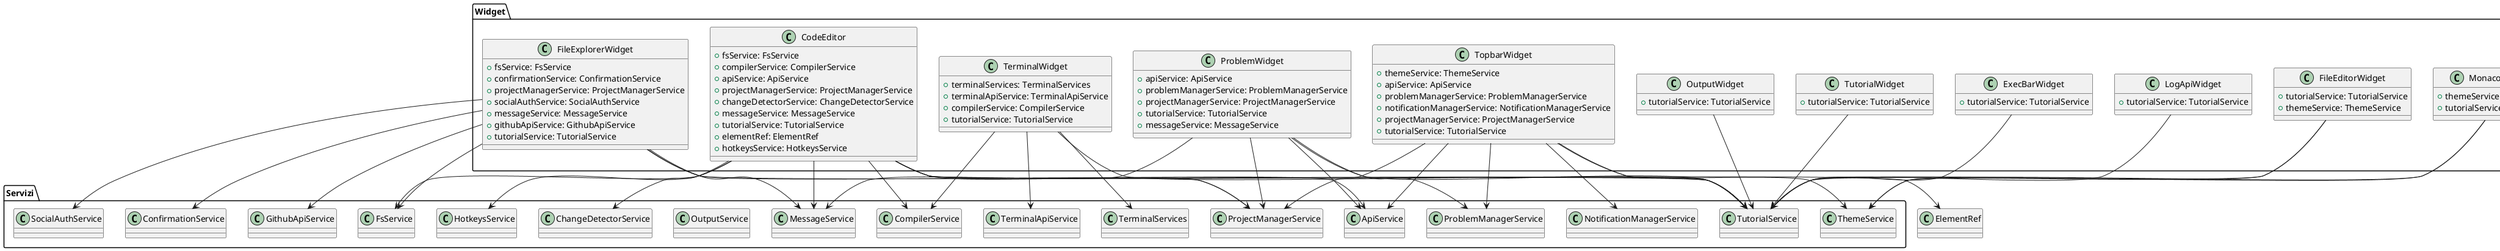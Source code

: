 @startuml

package "Servizi" {
    class TutorialService
    class ThemeService
    class ApiService
    class ProblemManagerService
    class NotificationManagerService
    class ProjectManagerService
    class TerminalServices
    class TerminalApiService
    class CompilerService
    class MessageService
    class OutputService
    class FsService
    class ConfirmationService
    class SocialAuthService
    class GithubApiService
    class ChangeDetectorService
    class HotkeysService
}

package "Widget" {
    class TutorialWidget {
        + tutorialService: TutorialService
    }
    class TopbarWidget {
        + themeService: ThemeService
        + apiService: ApiService
        + problemManagerService: ProblemManagerService
        + notificationManagerService: NotificationManagerService
        + projectManagerService: ProjectManagerService
        + tutorialService: TutorialService
    }
    class TerminalWidget {
        + terminalServices: TerminalServices
        + terminalApiService: TerminalApiService
        + compilerService: CompilerService
        + tutorialService: TutorialService
    }
    class ProblemWidget {
        + apiService: ApiService
        + problemManagerService: ProblemManagerService
        + projectManagerService: ProjectManagerService
        + tutorialService: TutorialService
        + messageService: MessageService
    }
    class OutputWidget {
        + tutorialService: TutorialService
    }
    class MonacoEditorWidget {
        + themeService: ThemeService
        + tutorialService: TutorialService
    }
    class LogApiWidget {
        + tutorialService: TutorialService
    }
    class FileExplorerWidget {
        + fsService: FsService
        + confirmationService: ConfirmationService
        + projectManagerService: ProjectManagerService
        + socialAuthService: SocialAuthService
        + messageService: MessageService
        + githubApiService: GithubApiService
        + tutorialService: TutorialService
    }
    class FileEditorWidget {
        + tutorialService: TutorialService
        + themeService: ThemeService
    }
    class ExecBarWidget {
        + tutorialService: TutorialService
    }
    class CodeEditor {
        + fsService: FsService
        + compilerService: CompilerService
        + apiService: ApiService
        + projectManagerService: ProjectManagerService
        + changeDetectorService: ChangeDetectorService
        + messageService: MessageService
        + tutorialService: TutorialService
        + elementRef: ElementRef
        + hotkeysService: HotkeysService
    }
}

TutorialWidget --> TutorialService
TopbarWidget --> ThemeService
TopbarWidget --> ApiService
TopbarWidget --> ProblemManagerService
TopbarWidget --> NotificationManagerService
TopbarWidget --> ProjectManagerService
TopbarWidget --> TutorialService
TerminalWidget --> TerminalServices
TerminalWidget --> TerminalApiService
TerminalWidget --> CompilerService
TerminalWidget --> TutorialService
ProblemWidget --> ApiService
ProblemWidget --> ProblemManagerService
ProblemWidget --> ProjectManagerService
ProblemWidget --> TutorialService
ProblemWidget --> MessageService
OutputWidget --> TutorialService
MonacoEditorWidget --> ThemeService
MonacoEditorWidget --> TutorialService
LogApiWidget --> TutorialService
FileExplorerWidget --> FsService
FileExplorerWidget --> ConfirmationService
FileExplorerWidget --> ProjectManagerService
FileExplorerWidget --> SocialAuthService
FileExplorerWidget --> MessageService
FileExplorerWidget --> GithubApiService
FileExplorerWidget --> TutorialService
FileEditorWidget --> TutorialService
FileEditorWidget --> ThemeService
ExecBarWidget --> TutorialService
CodeEditor --> FsService
CodeEditor --> CompilerService
CodeEditor --> ApiService
CodeEditor --> ProjectManagerService
CodeEditor --> ChangeDetectorService
CodeEditor --> MessageService
CodeEditor --> TutorialService
CodeEditor --> ElementRef
CodeEditor --> HotkeysService

@enduml
